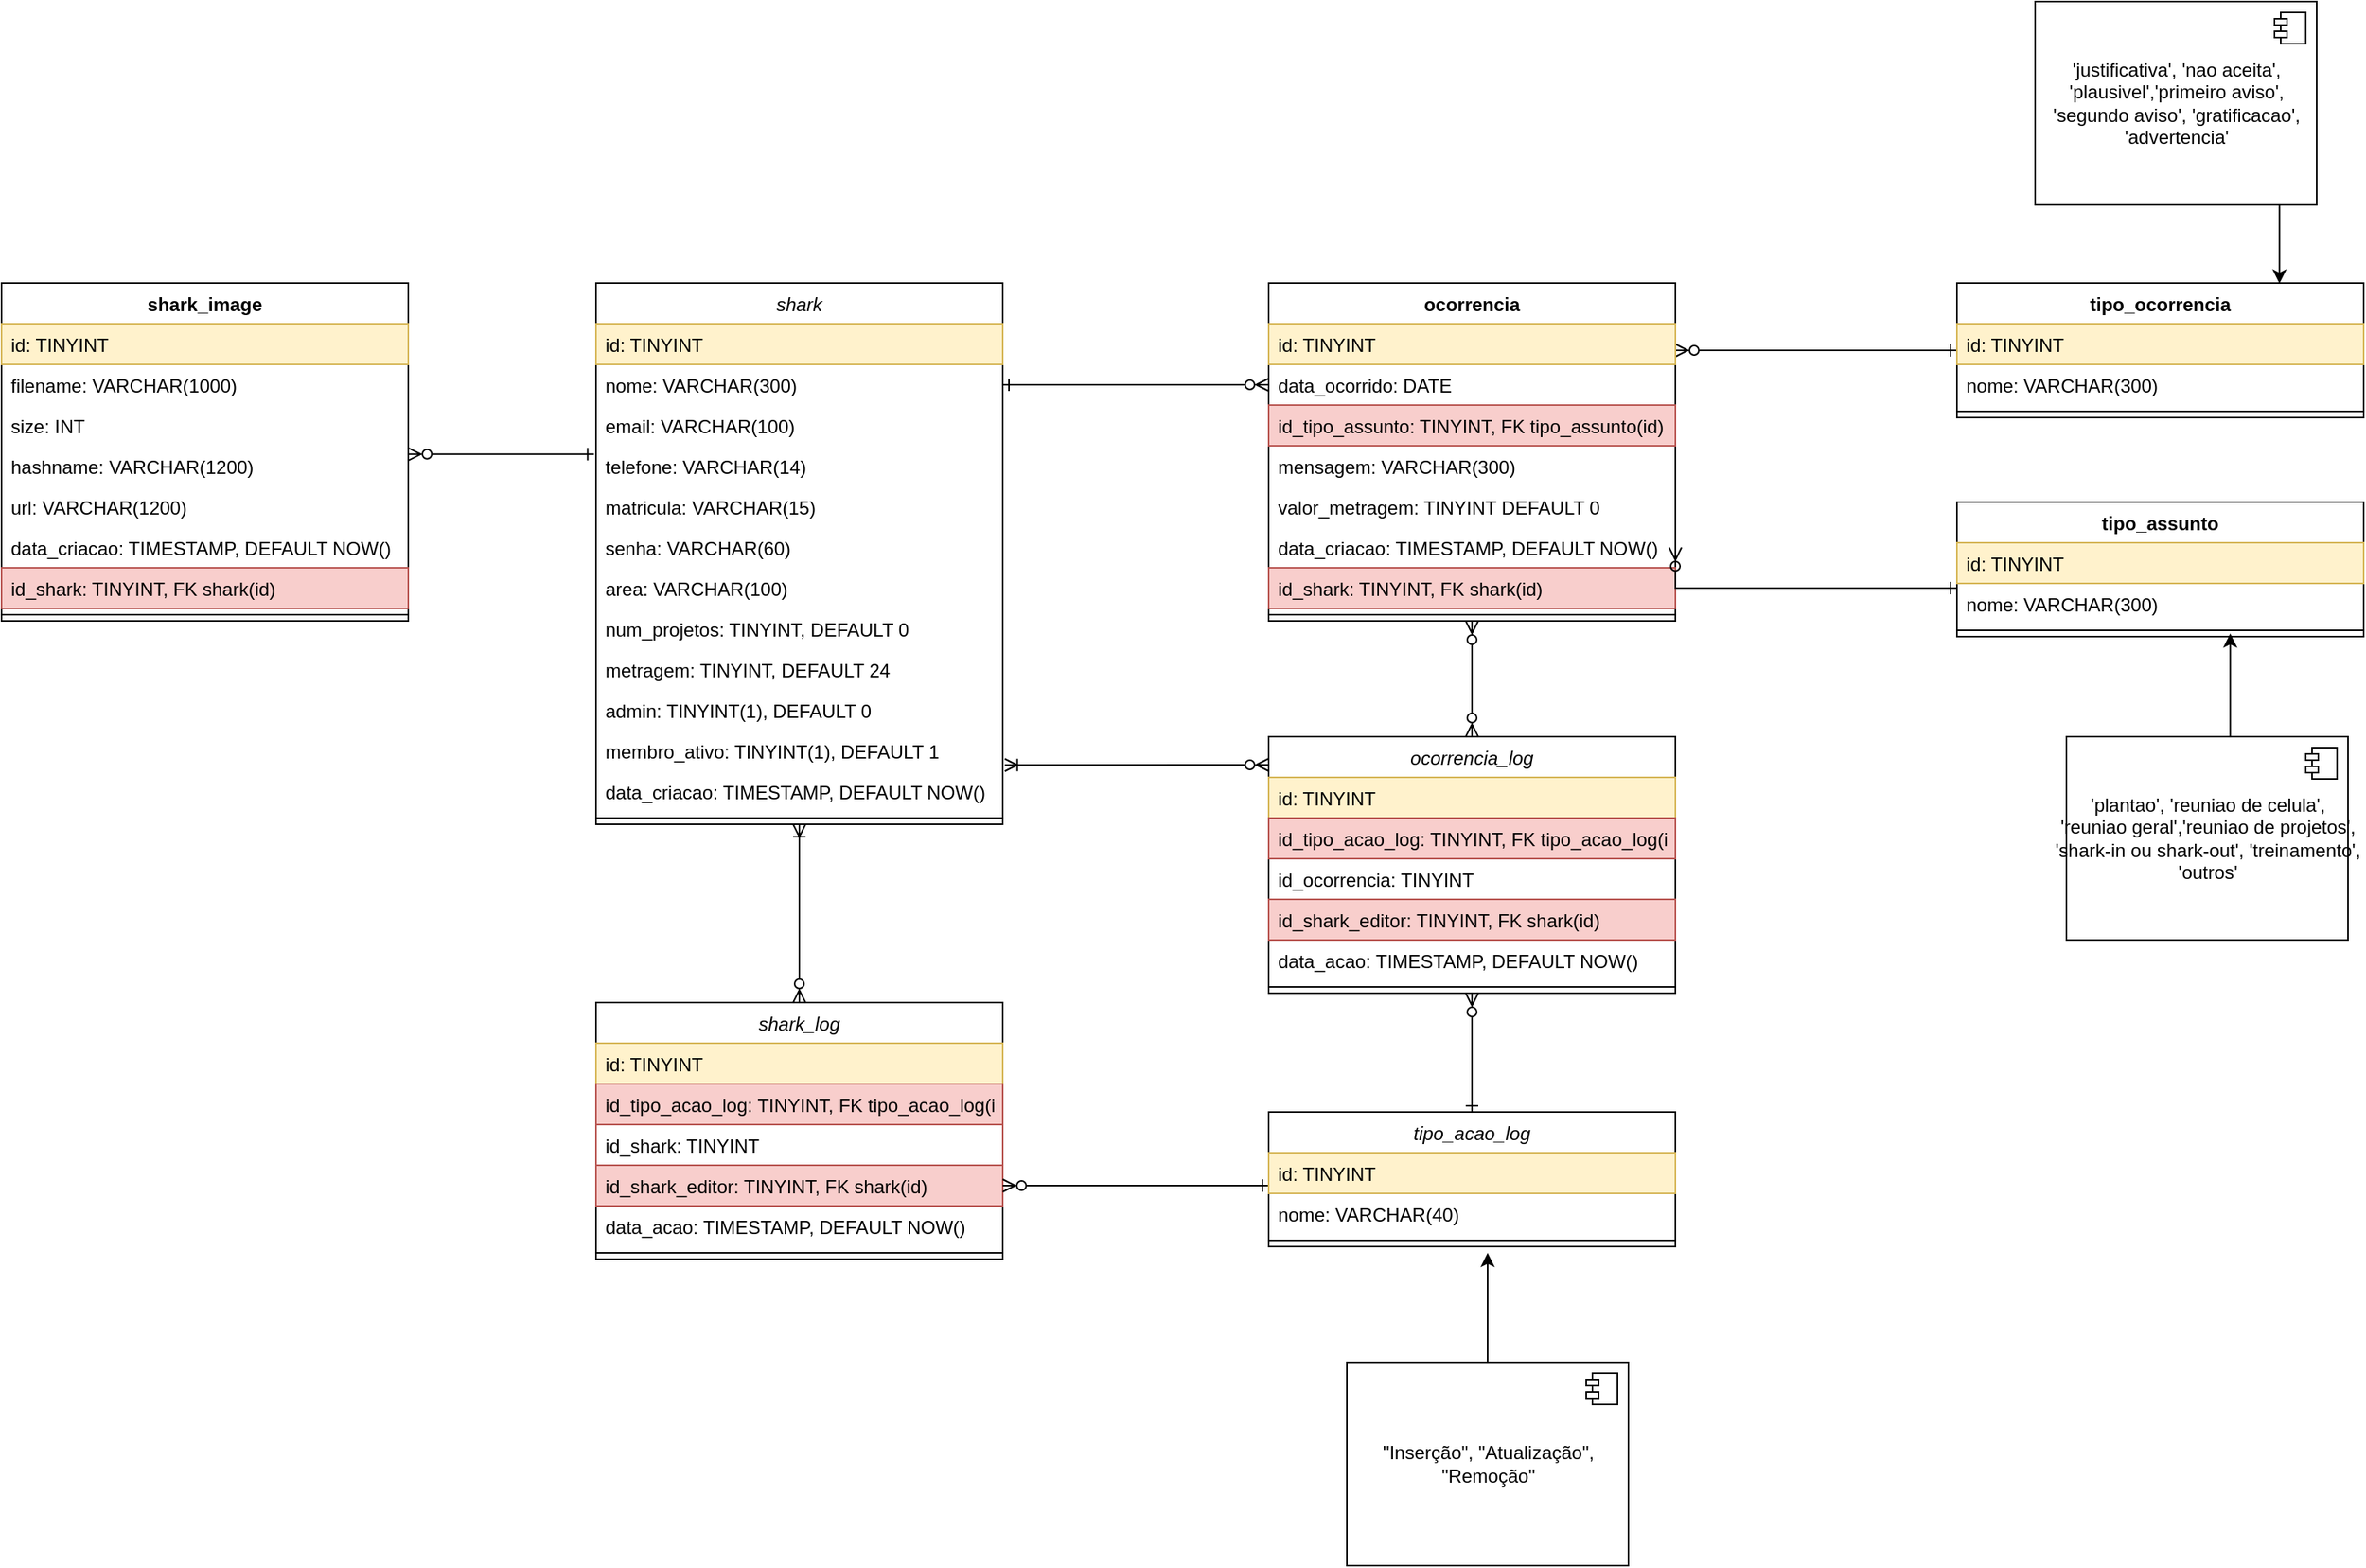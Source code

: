 <mxfile version="21.0.6" type="device"><diagram id="C5RBs43oDa-KdzZeNtuy" name="Page-1"><mxGraphModel dx="2620" dy="2362" grid="1" gridSize="10" guides="1" tooltips="1" connect="1" arrows="1" fold="1" page="1" pageScale="1" pageWidth="827" pageHeight="1169" math="0" shadow="0"><root><mxCell id="WIyWlLk6GJQsqaUBKTNV-0"/><mxCell id="WIyWlLk6GJQsqaUBKTNV-1" parent="WIyWlLk6GJQsqaUBKTNV-0"/><mxCell id="zkfFHV4jXpPFQw0GAbJ--0" value="shark" style="swimlane;fontStyle=2;align=center;verticalAlign=top;childLayout=stackLayout;horizontal=1;startSize=26;horizontalStack=0;resizeParent=1;resizeLast=0;collapsible=1;marginBottom=0;rounded=0;shadow=0;strokeWidth=1;" parent="WIyWlLk6GJQsqaUBKTNV-1" vertex="1"><mxGeometry x="100" y="40" width="260" height="346" as="geometry"><mxRectangle x="230" y="140" width="160" height="26" as="alternateBounds"/></mxGeometry></mxCell><mxCell id="-uKI1FrvdBVuVZxCTakQ-14" value="id: TINYINT" style="text;align=left;verticalAlign=top;spacingLeft=4;spacingRight=4;overflow=hidden;rotatable=0;points=[[0,0.5],[1,0.5]];portConstraint=eastwest;fillColor=#fff2cc;strokeColor=#d6b656;" parent="zkfFHV4jXpPFQw0GAbJ--0" vertex="1"><mxGeometry y="26" width="260" height="26" as="geometry"/></mxCell><mxCell id="zkfFHV4jXpPFQw0GAbJ--1" value="nome: VARCHAR(300)" style="text;align=left;verticalAlign=top;spacingLeft=4;spacingRight=4;overflow=hidden;rotatable=0;points=[[0,0.5],[1,0.5]];portConstraint=eastwest;" parent="zkfFHV4jXpPFQw0GAbJ--0" vertex="1"><mxGeometry y="52" width="260" height="26" as="geometry"/></mxCell><mxCell id="zkfFHV4jXpPFQw0GAbJ--2" value="email: VARCHAR(100)" style="text;align=left;verticalAlign=top;spacingLeft=4;spacingRight=4;overflow=hidden;rotatable=0;points=[[0,0.5],[1,0.5]];portConstraint=eastwest;rounded=0;shadow=0;html=0;" parent="zkfFHV4jXpPFQw0GAbJ--0" vertex="1"><mxGeometry y="78" width="260" height="26" as="geometry"/></mxCell><mxCell id="zkfFHV4jXpPFQw0GAbJ--3" value="telefone: VARCHAR(14)" style="text;align=left;verticalAlign=top;spacingLeft=4;spacingRight=4;overflow=hidden;rotatable=0;points=[[0,0.5],[1,0.5]];portConstraint=eastwest;rounded=0;shadow=0;html=0;" parent="zkfFHV4jXpPFQw0GAbJ--0" vertex="1"><mxGeometry y="104" width="260" height="26" as="geometry"/></mxCell><mxCell id="-uKI1FrvdBVuVZxCTakQ-0" value="matricula: VARCHAR(15)" style="text;align=left;verticalAlign=top;spacingLeft=4;spacingRight=4;overflow=hidden;rotatable=0;points=[[0,0.5],[1,0.5]];portConstraint=eastwest;rounded=0;shadow=0;html=0;" parent="zkfFHV4jXpPFQw0GAbJ--0" vertex="1"><mxGeometry y="130" width="260" height="26" as="geometry"/></mxCell><mxCell id="-uKI1FrvdBVuVZxCTakQ-1" value="senha: VARCHAR(60)" style="text;align=left;verticalAlign=top;spacingLeft=4;spacingRight=4;overflow=hidden;rotatable=0;points=[[0,0.5],[1,0.5]];portConstraint=eastwest;rounded=0;shadow=0;html=0;" parent="zkfFHV4jXpPFQw0GAbJ--0" vertex="1"><mxGeometry y="156" width="260" height="26" as="geometry"/></mxCell><mxCell id="-uKI1FrvdBVuVZxCTakQ-3" value="area: VARCHAR(100)" style="text;align=left;verticalAlign=top;spacingLeft=4;spacingRight=4;overflow=hidden;rotatable=0;points=[[0,0.5],[1,0.5]];portConstraint=eastwest;rounded=0;shadow=0;html=0;" parent="zkfFHV4jXpPFQw0GAbJ--0" vertex="1"><mxGeometry y="182" width="260" height="26" as="geometry"/></mxCell><mxCell id="EOZXVsjFeJaIdy7UI6iU-1" value="num_projetos: TINYINT, DEFAULT 0" style="text;align=left;verticalAlign=top;spacingLeft=4;spacingRight=4;overflow=hidden;rotatable=0;points=[[0,0.5],[1,0.5]];portConstraint=eastwest;rounded=0;shadow=0;html=0;" parent="zkfFHV4jXpPFQw0GAbJ--0" vertex="1"><mxGeometry y="208" width="260" height="26" as="geometry"/></mxCell><mxCell id="-uKI1FrvdBVuVZxCTakQ-4" value="metragem: TINYINT, DEFAULT 24" style="text;align=left;verticalAlign=top;spacingLeft=4;spacingRight=4;overflow=hidden;rotatable=0;points=[[0,0.5],[1,0.5]];portConstraint=eastwest;rounded=0;shadow=0;html=0;" parent="zkfFHV4jXpPFQw0GAbJ--0" vertex="1"><mxGeometry y="234" width="260" height="26" as="geometry"/></mxCell><mxCell id="-uKI1FrvdBVuVZxCTakQ-2" value="admin: TINYINT(1), DEFAULT 0" style="text;align=left;verticalAlign=top;spacingLeft=4;spacingRight=4;overflow=hidden;rotatable=0;points=[[0,0.5],[1,0.5]];portConstraint=eastwest;rounded=0;shadow=0;html=0;" parent="zkfFHV4jXpPFQw0GAbJ--0" vertex="1"><mxGeometry y="260" width="260" height="26" as="geometry"/></mxCell><mxCell id="gxHYrnx_h41nNu9AlrPa-11" value="membro_ativo: TINYINT(1), DEFAULT 1" style="text;align=left;verticalAlign=top;spacingLeft=4;spacingRight=4;overflow=hidden;rotatable=0;points=[[0,0.5],[1,0.5]];portConstraint=eastwest;rounded=0;shadow=0;html=0;" parent="zkfFHV4jXpPFQw0GAbJ--0" vertex="1"><mxGeometry y="286" width="260" height="26" as="geometry"/></mxCell><mxCell id="-uKI1FrvdBVuVZxCTakQ-5" value="data_criacao: TIMESTAMP, DEFAULT NOW()" style="text;align=left;verticalAlign=top;spacingLeft=4;spacingRight=4;overflow=hidden;rotatable=0;points=[[0,0.5],[1,0.5]];portConstraint=eastwest;rounded=0;shadow=0;html=0;" parent="zkfFHV4jXpPFQw0GAbJ--0" vertex="1"><mxGeometry y="312" width="260" height="26" as="geometry"/></mxCell><mxCell id="zkfFHV4jXpPFQw0GAbJ--4" value="" style="line;html=1;strokeWidth=1;align=left;verticalAlign=middle;spacingTop=-1;spacingLeft=3;spacingRight=3;rotatable=0;labelPosition=right;points=[];portConstraint=eastwest;" parent="zkfFHV4jXpPFQw0GAbJ--0" vertex="1"><mxGeometry y="338" width="260" height="8" as="geometry"/></mxCell><mxCell id="-uKI1FrvdBVuVZxCTakQ-10" style="edgeStyle=orthogonalEdgeStyle;rounded=0;orthogonalLoop=1;jettySize=auto;html=1;entryX=1;entryY=0.5;entryDx=0;entryDy=0;endArrow=ERone;endFill=0;startArrow=ERzeroToMany;startFill=0;" parent="WIyWlLk6GJQsqaUBKTNV-1" source="-uKI1FrvdBVuVZxCTakQ-6" target="zkfFHV4jXpPFQw0GAbJ--1" edge="1"><mxGeometry relative="1" as="geometry"><Array as="points"><mxPoint x="480" y="105"/><mxPoint x="480" y="105"/></Array></mxGeometry></mxCell><mxCell id="tHn-pjXhagg5LejLjShR-14" style="edgeStyle=orthogonalEdgeStyle;rounded=0;orthogonalLoop=1;jettySize=auto;html=1;entryX=0;entryY=0.5;entryDx=0;entryDy=0;endArrow=ERone;endFill=0;startArrow=ERzeroToMany;startFill=0;" parent="WIyWlLk6GJQsqaUBKTNV-1" source="-uKI1FrvdBVuVZxCTakQ-6" target="tHn-pjXhagg5LejLjShR-0" edge="1"><mxGeometry relative="1" as="geometry"><Array as="points"><mxPoint x="830" y="83"/><mxPoint x="830" y="83"/></Array></mxGeometry></mxCell><mxCell id="-uKI1FrvdBVuVZxCTakQ-6" value="ocorrencia" style="swimlane;fontStyle=1;align=center;verticalAlign=top;childLayout=stackLayout;horizontal=1;startSize=26;horizontalStack=0;resizeParent=1;resizeParentMax=0;resizeLast=0;collapsible=1;marginBottom=0;" parent="WIyWlLk6GJQsqaUBKTNV-1" vertex="1"><mxGeometry x="530" y="40" width="260" height="216" as="geometry"/></mxCell><mxCell id="-uKI1FrvdBVuVZxCTakQ-16" value="id: TINYINT" style="text;align=left;verticalAlign=top;spacingLeft=4;spacingRight=4;overflow=hidden;rotatable=0;points=[[0,0.5],[1,0.5]];portConstraint=eastwest;fillColor=#fff2cc;strokeColor=#d6b656;" parent="-uKI1FrvdBVuVZxCTakQ-6" vertex="1"><mxGeometry y="26" width="260" height="26" as="geometry"/></mxCell><mxCell id="cBAoYvj5LLwuzuzhChio-1" value="data_ocorrido: DATE" style="text;align=left;verticalAlign=top;spacingLeft=4;spacingRight=4;overflow=hidden;rotatable=0;points=[[0,0.5],[1,0.5]];portConstraint=eastwest;rounded=0;shadow=0;html=0;" parent="-uKI1FrvdBVuVZxCTakQ-6" vertex="1"><mxGeometry y="52" width="260" height="26" as="geometry"/></mxCell><mxCell id="tHn-pjXhagg5LejLjShR-77" value="id_tipo_assunto: TINYINT, FK tipo_assunto(id)" style="text;align=left;verticalAlign=top;spacingLeft=4;spacingRight=4;overflow=hidden;rotatable=0;points=[[0,0.5],[1,0.5]];portConstraint=eastwest;fillColor=#f8cecc;strokeColor=#b85450;" parent="-uKI1FrvdBVuVZxCTakQ-6" vertex="1"><mxGeometry y="78" width="260" height="26" as="geometry"/></mxCell><mxCell id="-uKI1FrvdBVuVZxCTakQ-21" value="mensagem: VARCHAR(300)" style="text;align=left;verticalAlign=top;spacingLeft=4;spacingRight=4;overflow=hidden;rotatable=0;points=[[0,0.5],[1,0.5]];portConstraint=eastwest;rounded=0;shadow=0;html=0;" parent="-uKI1FrvdBVuVZxCTakQ-6" vertex="1"><mxGeometry y="104" width="260" height="26" as="geometry"/></mxCell><mxCell id="tHn-pjXhagg5LejLjShR-24" value="valor_metragem: TINYINT DEFAULT 0" style="text;align=left;verticalAlign=top;spacingLeft=4;spacingRight=4;overflow=hidden;rotatable=0;points=[[0,0.5],[1,0.5]];portConstraint=eastwest;rounded=0;shadow=0;html=0;" parent="-uKI1FrvdBVuVZxCTakQ-6" vertex="1"><mxGeometry y="130" width="260" height="26" as="geometry"/></mxCell><mxCell id="-uKI1FrvdBVuVZxCTakQ-22" value="data_criacao: TIMESTAMP, DEFAULT NOW()" style="text;align=left;verticalAlign=top;spacingLeft=4;spacingRight=4;overflow=hidden;rotatable=0;points=[[0,0.5],[1,0.5]];portConstraint=eastwest;rounded=0;shadow=0;html=0;" parent="-uKI1FrvdBVuVZxCTakQ-6" vertex="1"><mxGeometry y="156" width="260" height="26" as="geometry"/></mxCell><mxCell id="-uKI1FrvdBVuVZxCTakQ-17" value="id_shark: TINYINT, FK shark(id)" style="text;align=left;verticalAlign=top;spacingLeft=4;spacingRight=4;overflow=hidden;rotatable=0;points=[[0,0.5],[1,0.5]];portConstraint=eastwest;fillColor=#f8cecc;strokeColor=#b85450;" parent="-uKI1FrvdBVuVZxCTakQ-6" vertex="1"><mxGeometry y="182" width="260" height="26" as="geometry"/></mxCell><mxCell id="-uKI1FrvdBVuVZxCTakQ-8" value="" style="line;strokeWidth=1;fillColor=none;align=left;verticalAlign=middle;spacingTop=-1;spacingLeft=3;spacingRight=3;rotatable=0;labelPosition=right;points=[];portConstraint=eastwest;strokeColor=inherit;" parent="-uKI1FrvdBVuVZxCTakQ-6" vertex="1"><mxGeometry y="208" width="260" height="8" as="geometry"/></mxCell><mxCell id="tHn-pjXhagg5LejLjShR-0" value="tipo_ocorrencia" style="swimlane;fontStyle=1;align=center;verticalAlign=top;childLayout=stackLayout;horizontal=1;startSize=26;horizontalStack=0;resizeParent=1;resizeParentMax=0;resizeLast=0;collapsible=1;marginBottom=0;" parent="WIyWlLk6GJQsqaUBKTNV-1" vertex="1"><mxGeometry x="970" y="40" width="260" height="86" as="geometry"/></mxCell><mxCell id="tHn-pjXhagg5LejLjShR-1" value="id: TINYINT" style="text;align=left;verticalAlign=top;spacingLeft=4;spacingRight=4;overflow=hidden;rotatable=0;points=[[0,0.5],[1,0.5]];portConstraint=eastwest;fillColor=#fff2cc;strokeColor=#d6b656;" parent="tHn-pjXhagg5LejLjShR-0" vertex="1"><mxGeometry y="26" width="260" height="26" as="geometry"/></mxCell><mxCell id="tHn-pjXhagg5LejLjShR-5" value="nome: VARCHAR(300)" style="text;align=left;verticalAlign=top;spacingLeft=4;spacingRight=4;overflow=hidden;rotatable=0;points=[[0,0.5],[1,0.5]];portConstraint=eastwest;rounded=0;shadow=0;html=0;" parent="tHn-pjXhagg5LejLjShR-0" vertex="1"><mxGeometry y="52" width="260" height="26" as="geometry"/></mxCell><mxCell id="tHn-pjXhagg5LejLjShR-8" value="" style="line;strokeWidth=1;fillColor=none;align=left;verticalAlign=middle;spacingTop=-1;spacingLeft=3;spacingRight=3;rotatable=0;labelPosition=right;points=[];portConstraint=eastwest;strokeColor=inherit;" parent="tHn-pjXhagg5LejLjShR-0" vertex="1"><mxGeometry y="78" width="260" height="8" as="geometry"/></mxCell><mxCell id="tHn-pjXhagg5LejLjShR-11" style="edgeStyle=orthogonalEdgeStyle;rounded=0;orthogonalLoop=1;jettySize=auto;html=1;entryX=0.793;entryY=0.003;entryDx=0;entryDy=0;entryPerimeter=0;" parent="WIyWlLk6GJQsqaUBKTNV-1" source="tHn-pjXhagg5LejLjShR-9" target="tHn-pjXhagg5LejLjShR-0" edge="1"><mxGeometry relative="1" as="geometry"><Array as="points"><mxPoint x="1176" y="25"/></Array></mxGeometry></mxCell><mxCell id="tHn-pjXhagg5LejLjShR-9" value="'justificativa', 'nao aceita',&lt;br style=&quot;border-color: var(--border-color); padding: 0px; margin: 0px; text-align: left;&quot;&gt;&lt;span style=&quot;text-align: left;&quot;&gt;'plausivel','primeiro aviso', &lt;br&gt;'segundo aviso', 'gratificacao',&lt;br&gt;'advertencia'&lt;br&gt;&lt;/span&gt;" style="html=1;dropTarget=0;" parent="WIyWlLk6GJQsqaUBKTNV-1" vertex="1"><mxGeometry x="1020" y="-140" width="180" height="130" as="geometry"/></mxCell><mxCell id="tHn-pjXhagg5LejLjShR-10" value="" style="shape=module;jettyWidth=8;jettyHeight=4;" parent="tHn-pjXhagg5LejLjShR-9" vertex="1"><mxGeometry x="1" width="20" height="20" relative="1" as="geometry"><mxPoint x="-27" y="7" as="offset"/></mxGeometry></mxCell><mxCell id="tHn-pjXhagg5LejLjShR-84" style="edgeStyle=orthogonalEdgeStyle;rounded=0;orthogonalLoop=1;jettySize=auto;html=1;entryX=1;entryY=0.5;entryDx=0;entryDy=0;startArrow=ERone;startFill=0;endArrow=ERzeroToMany;endFill=0;" parent="WIyWlLk6GJQsqaUBKTNV-1" source="tHn-pjXhagg5LejLjShR-78" target="-uKI1FrvdBVuVZxCTakQ-22" edge="1"><mxGeometry relative="1" as="geometry"><Array as="points"><mxPoint x="910" y="235"/><mxPoint x="910" y="235"/></Array></mxGeometry></mxCell><mxCell id="tHn-pjXhagg5LejLjShR-78" value="tipo_assunto" style="swimlane;fontStyle=1;align=center;verticalAlign=top;childLayout=stackLayout;horizontal=1;startSize=26;horizontalStack=0;resizeParent=1;resizeParentMax=0;resizeLast=0;collapsible=1;marginBottom=0;" parent="WIyWlLk6GJQsqaUBKTNV-1" vertex="1"><mxGeometry x="970" y="180" width="260" height="86" as="geometry"/></mxCell><mxCell id="tHn-pjXhagg5LejLjShR-79" value="id: TINYINT" style="text;align=left;verticalAlign=top;spacingLeft=4;spacingRight=4;overflow=hidden;rotatable=0;points=[[0,0.5],[1,0.5]];portConstraint=eastwest;fillColor=#fff2cc;strokeColor=#d6b656;" parent="tHn-pjXhagg5LejLjShR-78" vertex="1"><mxGeometry y="26" width="260" height="26" as="geometry"/></mxCell><mxCell id="tHn-pjXhagg5LejLjShR-80" value="nome: VARCHAR(300)" style="text;align=left;verticalAlign=top;spacingLeft=4;spacingRight=4;overflow=hidden;rotatable=0;points=[[0,0.5],[1,0.5]];portConstraint=eastwest;rounded=0;shadow=0;html=0;" parent="tHn-pjXhagg5LejLjShR-78" vertex="1"><mxGeometry y="52" width="260" height="26" as="geometry"/></mxCell><mxCell id="tHn-pjXhagg5LejLjShR-81" value="" style="line;strokeWidth=1;fillColor=none;align=left;verticalAlign=middle;spacingTop=-1;spacingLeft=3;spacingRight=3;rotatable=0;labelPosition=right;points=[];portConstraint=eastwest;strokeColor=inherit;" parent="tHn-pjXhagg5LejLjShR-78" vertex="1"><mxGeometry y="78" width="260" height="8" as="geometry"/></mxCell><mxCell id="tHn-pjXhagg5LejLjShR-88" style="edgeStyle=orthogonalEdgeStyle;rounded=0;orthogonalLoop=1;jettySize=auto;html=1;entryX=0.672;entryY=0.75;entryDx=0;entryDy=0;entryPerimeter=0;" parent="WIyWlLk6GJQsqaUBKTNV-1" source="tHn-pjXhagg5LejLjShR-86" target="tHn-pjXhagg5LejLjShR-81" edge="1"><mxGeometry relative="1" as="geometry"><Array as="points"><mxPoint x="1145" y="350"/><mxPoint x="1145" y="350"/></Array></mxGeometry></mxCell><mxCell id="tHn-pjXhagg5LejLjShR-86" value="'plantao', 'reuniao de celula',&lt;br style=&quot;border-color: var(--border-color); padding: 0px; margin: 0px; text-align: left;&quot;&gt;&lt;span style=&quot;text-align: left;&quot;&gt;'reuniao geral','reuniao de projetos', &lt;br&gt;'shark-in ou shark-out', 'treinamento',&lt;br&gt;'outros'&lt;br&gt;&lt;/span&gt;" style="html=1;dropTarget=0;" parent="WIyWlLk6GJQsqaUBKTNV-1" vertex="1"><mxGeometry x="1040" y="330" width="180" height="130" as="geometry"/></mxCell><mxCell id="tHn-pjXhagg5LejLjShR-87" value="" style="shape=module;jettyWidth=8;jettyHeight=4;" parent="tHn-pjXhagg5LejLjShR-86" vertex="1"><mxGeometry x="1" width="20" height="20" relative="1" as="geometry"><mxPoint x="-27" y="7" as="offset"/></mxGeometry></mxCell><mxCell id="gxHYrnx_h41nNu9AlrPa-10" style="edgeStyle=orthogonalEdgeStyle;rounded=0;orthogonalLoop=1;jettySize=auto;html=1;entryX=0.5;entryY=1;entryDx=0;entryDy=0;endArrow=ERoneToMany;endFill=0;startArrow=ERzeroToMany;startFill=0;" parent="WIyWlLk6GJQsqaUBKTNV-1" source="HKnBI8yPx4CETMh80sso-0" target="zkfFHV4jXpPFQw0GAbJ--0" edge="1"><mxGeometry relative="1" as="geometry"/></mxCell><mxCell id="HKnBI8yPx4CETMh80sso-0" value="shark_log" style="swimlane;fontStyle=2;align=center;verticalAlign=top;childLayout=stackLayout;horizontal=1;startSize=26;horizontalStack=0;resizeParent=1;resizeLast=0;collapsible=1;marginBottom=0;rounded=0;shadow=0;strokeWidth=1;" parent="WIyWlLk6GJQsqaUBKTNV-1" vertex="1"><mxGeometry x="100" y="500" width="260" height="164" as="geometry"><mxRectangle x="230" y="140" width="160" height="26" as="alternateBounds"/></mxGeometry></mxCell><mxCell id="HKnBI8yPx4CETMh80sso-1" value="id: TINYINT" style="text;align=left;verticalAlign=top;spacingLeft=4;spacingRight=4;overflow=hidden;rotatable=0;points=[[0,0.5],[1,0.5]];portConstraint=eastwest;fillColor=#fff2cc;strokeColor=#d6b656;" parent="HKnBI8yPx4CETMh80sso-0" vertex="1"><mxGeometry y="26" width="260" height="26" as="geometry"/></mxCell><mxCell id="tHn-pjXhagg5LejLjShR-12" value="id_tipo_acao_log: TINYINT, FK tipo_acao_log(id)" style="text;align=left;verticalAlign=top;spacingLeft=4;spacingRight=4;overflow=hidden;rotatable=0;points=[[0,0.5],[1,0.5]];portConstraint=eastwest;fillColor=#f8cecc;strokeColor=#b85450;" parent="HKnBI8yPx4CETMh80sso-0" vertex="1"><mxGeometry y="52" width="260" height="26" as="geometry"/></mxCell><mxCell id="gxHYrnx_h41nNu9AlrPa-9" value="id_shark: TINYINT" style="text;align=left;verticalAlign=top;spacingLeft=4;spacingRight=4;overflow=hidden;rotatable=0;points=[[0,0.5],[1,0.5]];portConstraint=eastwest;fillColor=#FFFFFF;strokeColor=#b85450;" parent="HKnBI8yPx4CETMh80sso-0" vertex="1"><mxGeometry y="78" width="260" height="26" as="geometry"/></mxCell><mxCell id="0MhYS269bVKAtgKYdjwF-0" value="id_shark_editor: TINYINT, FK shark(id)" style="text;align=left;verticalAlign=top;spacingLeft=4;spacingRight=4;overflow=hidden;rotatable=0;points=[[0,0.5],[1,0.5]];portConstraint=eastwest;fillColor=#f8cecc;strokeColor=#b85450;" parent="HKnBI8yPx4CETMh80sso-0" vertex="1"><mxGeometry y="104" width="260" height="26" as="geometry"/></mxCell><mxCell id="HKnBI8yPx4CETMh80sso-11" value="data_acao: TIMESTAMP, DEFAULT NOW()" style="text;align=left;verticalAlign=top;spacingLeft=4;spacingRight=4;overflow=hidden;rotatable=0;points=[[0,0.5],[1,0.5]];portConstraint=eastwest;rounded=0;shadow=0;html=0;" parent="HKnBI8yPx4CETMh80sso-0" vertex="1"><mxGeometry y="130" width="260" height="26" as="geometry"/></mxCell><mxCell id="HKnBI8yPx4CETMh80sso-12" value="" style="line;html=1;strokeWidth=1;align=left;verticalAlign=middle;spacingTop=-1;spacingLeft=3;spacingRight=3;rotatable=0;labelPosition=right;points=[];portConstraint=eastwest;" parent="HKnBI8yPx4CETMh80sso-0" vertex="1"><mxGeometry y="156" width="260" height="8" as="geometry"/></mxCell><mxCell id="Z2v0kCpfst-7uqKBWJ1m-2" style="edgeStyle=orthogonalEdgeStyle;rounded=0;orthogonalLoop=1;jettySize=auto;html=1;" parent="WIyWlLk6GJQsqaUBKTNV-1" source="gxHYrnx_h41nNu9AlrPa-4" edge="1"><mxGeometry relative="1" as="geometry"><mxPoint x="670" y="660" as="targetPoint"/></mxGeometry></mxCell><mxCell id="gxHYrnx_h41nNu9AlrPa-4" value="&lt;span style=&quot;text-align: left;&quot;&gt;&quot;Inserção&quot;, &quot;Atualização&quot;,&lt;br&gt;&quot;Remoção&quot;&lt;br&gt;&lt;/span&gt;" style="html=1;dropTarget=0;" parent="WIyWlLk6GJQsqaUBKTNV-1" vertex="1"><mxGeometry x="580" y="730" width="180" height="130" as="geometry"/></mxCell><mxCell id="gxHYrnx_h41nNu9AlrPa-5" value="" style="shape=module;jettyWidth=8;jettyHeight=4;" parent="gxHYrnx_h41nNu9AlrPa-4" vertex="1"><mxGeometry x="1" width="20" height="20" relative="1" as="geometry"><mxPoint x="-27" y="7" as="offset"/></mxGeometry></mxCell><mxCell id="0MhYS269bVKAtgKYdjwF-9" style="edgeStyle=orthogonalEdgeStyle;rounded=0;orthogonalLoop=1;jettySize=auto;html=1;entryX=0.5;entryY=1;entryDx=0;entryDy=0;endArrow=ERzeroToMany;endFill=0;startArrow=ERzeroToMany;startFill=0;" parent="WIyWlLk6GJQsqaUBKTNV-1" source="0MhYS269bVKAtgKYdjwF-1" target="-uKI1FrvdBVuVZxCTakQ-6" edge="1"><mxGeometry relative="1" as="geometry"/></mxCell><mxCell id="0MhYS269bVKAtgKYdjwF-19" style="edgeStyle=orthogonalEdgeStyle;rounded=0;orthogonalLoop=1;jettySize=auto;html=1;entryX=1.005;entryY=-0.149;entryDx=0;entryDy=0;entryPerimeter=0;endArrow=ERoneToMany;endFill=0;startArrow=ERzeroToMany;startFill=0;" parent="WIyWlLk6GJQsqaUBKTNV-1" source="0MhYS269bVKAtgKYdjwF-1" target="-uKI1FrvdBVuVZxCTakQ-5" edge="1"><mxGeometry relative="1" as="geometry"><Array as="points"><mxPoint x="500" y="348"/><mxPoint x="500" y="348"/></Array></mxGeometry></mxCell><mxCell id="0MhYS269bVKAtgKYdjwF-1" value="ocorrencia_log" style="swimlane;fontStyle=2;align=center;verticalAlign=top;childLayout=stackLayout;horizontal=1;startSize=26;horizontalStack=0;resizeParent=1;resizeLast=0;collapsible=1;marginBottom=0;rounded=0;shadow=0;strokeWidth=1;" parent="WIyWlLk6GJQsqaUBKTNV-1" vertex="1"><mxGeometry x="530" y="330" width="260" height="164" as="geometry"><mxRectangle x="230" y="140" width="160" height="26" as="alternateBounds"/></mxGeometry></mxCell><mxCell id="0MhYS269bVKAtgKYdjwF-2" value="id: TINYINT" style="text;align=left;verticalAlign=top;spacingLeft=4;spacingRight=4;overflow=hidden;rotatable=0;points=[[0,0.5],[1,0.5]];portConstraint=eastwest;fillColor=#fff2cc;strokeColor=#d6b656;" parent="0MhYS269bVKAtgKYdjwF-1" vertex="1"><mxGeometry y="26" width="260" height="26" as="geometry"/></mxCell><mxCell id="0MhYS269bVKAtgKYdjwF-3" value="id_tipo_acao_log: TINYINT, FK tipo_acao_log(id)" style="text;align=left;verticalAlign=top;spacingLeft=4;spacingRight=4;overflow=hidden;rotatable=0;points=[[0,0.5],[1,0.5]];portConstraint=eastwest;fillColor=#f8cecc;strokeColor=#b85450;" parent="0MhYS269bVKAtgKYdjwF-1" vertex="1"><mxGeometry y="52" width="260" height="26" as="geometry"/></mxCell><mxCell id="0MhYS269bVKAtgKYdjwF-4" value="id_ocorrencia: TINYINT" style="text;align=left;verticalAlign=top;spacingLeft=4;spacingRight=4;overflow=hidden;rotatable=0;points=[[0,0.5],[1,0.5]];portConstraint=eastwest;" parent="0MhYS269bVKAtgKYdjwF-1" vertex="1"><mxGeometry y="78" width="260" height="26" as="geometry"/></mxCell><mxCell id="0MhYS269bVKAtgKYdjwF-5" value="id_shark_editor: TINYINT, FK shark(id)" style="text;align=left;verticalAlign=top;spacingLeft=4;spacingRight=4;overflow=hidden;rotatable=0;points=[[0,0.5],[1,0.5]];portConstraint=eastwest;fillColor=#f8cecc;strokeColor=#b85450;" parent="0MhYS269bVKAtgKYdjwF-1" vertex="1"><mxGeometry y="104" width="260" height="26" as="geometry"/></mxCell><mxCell id="0MhYS269bVKAtgKYdjwF-6" value="data_acao: TIMESTAMP, DEFAULT NOW()" style="text;align=left;verticalAlign=top;spacingLeft=4;spacingRight=4;overflow=hidden;rotatable=0;points=[[0,0.5],[1,0.5]];portConstraint=eastwest;rounded=0;shadow=0;html=0;" parent="0MhYS269bVKAtgKYdjwF-1" vertex="1"><mxGeometry y="130" width="260" height="26" as="geometry"/></mxCell><mxCell id="0MhYS269bVKAtgKYdjwF-7" value="" style="line;html=1;strokeWidth=1;align=left;verticalAlign=middle;spacingTop=-1;spacingLeft=3;spacingRight=3;rotatable=0;labelPosition=right;points=[];portConstraint=eastwest;" parent="0MhYS269bVKAtgKYdjwF-1" vertex="1"><mxGeometry y="156" width="260" height="8" as="geometry"/></mxCell><mxCell id="0MhYS269bVKAtgKYdjwF-17" style="edgeStyle=orthogonalEdgeStyle;rounded=0;orthogonalLoop=1;jettySize=auto;html=1;entryX=0.5;entryY=1;entryDx=0;entryDy=0;endArrow=ERzeroToMany;endFill=0;startArrow=ERone;startFill=0;" parent="WIyWlLk6GJQsqaUBKTNV-1" source="0MhYS269bVKAtgKYdjwF-10" target="0MhYS269bVKAtgKYdjwF-1" edge="1"><mxGeometry relative="1" as="geometry"/></mxCell><mxCell id="0MhYS269bVKAtgKYdjwF-18" style="edgeStyle=orthogonalEdgeStyle;rounded=0;orthogonalLoop=1;jettySize=auto;html=1;entryX=1;entryY=0.5;entryDx=0;entryDy=0;endArrow=ERzeroToMany;endFill=0;startArrow=ERone;startFill=0;" parent="WIyWlLk6GJQsqaUBKTNV-1" source="0MhYS269bVKAtgKYdjwF-10" target="0MhYS269bVKAtgKYdjwF-0" edge="1"><mxGeometry relative="1" as="geometry"><Array as="points"><mxPoint x="480" y="617"/><mxPoint x="480" y="617"/></Array></mxGeometry></mxCell><mxCell id="0MhYS269bVKAtgKYdjwF-10" value="tipo_acao_log" style="swimlane;fontStyle=2;align=center;verticalAlign=top;childLayout=stackLayout;horizontal=1;startSize=26;horizontalStack=0;resizeParent=1;resizeLast=0;collapsible=1;marginBottom=0;rounded=0;shadow=0;strokeWidth=1;" parent="WIyWlLk6GJQsqaUBKTNV-1" vertex="1"><mxGeometry x="530" y="570" width="260" height="86" as="geometry"><mxRectangle x="230" y="140" width="160" height="26" as="alternateBounds"/></mxGeometry></mxCell><mxCell id="0MhYS269bVKAtgKYdjwF-11" value="id: TINYINT" style="text;align=left;verticalAlign=top;spacingLeft=4;spacingRight=4;overflow=hidden;rotatable=0;points=[[0,0.5],[1,0.5]];portConstraint=eastwest;fillColor=#fff2cc;strokeColor=#d6b656;" parent="0MhYS269bVKAtgKYdjwF-10" vertex="1"><mxGeometry y="26" width="260" height="26" as="geometry"/></mxCell><mxCell id="0MhYS269bVKAtgKYdjwF-13" value="nome: VARCHAR(40)" style="text;align=left;verticalAlign=top;spacingLeft=4;spacingRight=4;overflow=hidden;rotatable=0;points=[[0,0.5],[1,0.5]];portConstraint=eastwest;" parent="0MhYS269bVKAtgKYdjwF-10" vertex="1"><mxGeometry y="52" width="260" height="26" as="geometry"/></mxCell><mxCell id="0MhYS269bVKAtgKYdjwF-16" value="" style="line;html=1;strokeWidth=1;align=left;verticalAlign=middle;spacingTop=-1;spacingLeft=3;spacingRight=3;rotatable=0;labelPosition=right;points=[];portConstraint=eastwest;" parent="0MhYS269bVKAtgKYdjwF-10" vertex="1"><mxGeometry y="78" width="260" height="8" as="geometry"/></mxCell><mxCell id="V1tpLZ6HzycVYZu6znIJ-11" style="edgeStyle=orthogonalEdgeStyle;rounded=0;orthogonalLoop=1;jettySize=auto;html=1;entryX=-0.005;entryY=0.206;entryDx=0;entryDy=0;entryPerimeter=0;endArrow=ERone;endFill=0;startArrow=ERzeroToMany;startFill=0;" edge="1" parent="WIyWlLk6GJQsqaUBKTNV-1" source="V1tpLZ6HzycVYZu6znIJ-0" target="zkfFHV4jXpPFQw0GAbJ--3"><mxGeometry relative="1" as="geometry"><Array as="points"><mxPoint x="20" y="150"/></Array></mxGeometry></mxCell><mxCell id="V1tpLZ6HzycVYZu6znIJ-0" value="shark_image" style="swimlane;fontStyle=1;align=center;verticalAlign=top;childLayout=stackLayout;horizontal=1;startSize=26;horizontalStack=0;resizeParent=1;resizeParentMax=0;resizeLast=0;collapsible=1;marginBottom=0;" vertex="1" parent="WIyWlLk6GJQsqaUBKTNV-1"><mxGeometry x="-280" y="40" width="260" height="216" as="geometry"/></mxCell><mxCell id="V1tpLZ6HzycVYZu6znIJ-1" value="id: TINYINT" style="text;align=left;verticalAlign=top;spacingLeft=4;spacingRight=4;overflow=hidden;rotatable=0;points=[[0,0.5],[1,0.5]];portConstraint=eastwest;fillColor=#fff2cc;strokeColor=#d6b656;" vertex="1" parent="V1tpLZ6HzycVYZu6znIJ-0"><mxGeometry y="26" width="260" height="26" as="geometry"/></mxCell><mxCell id="V1tpLZ6HzycVYZu6znIJ-2" value="filename: VARCHAR(1000)" style="text;align=left;verticalAlign=top;spacingLeft=4;spacingRight=4;overflow=hidden;rotatable=0;points=[[0,0.5],[1,0.5]];portConstraint=eastwest;rounded=0;shadow=0;html=0;" vertex="1" parent="V1tpLZ6HzycVYZu6znIJ-0"><mxGeometry y="52" width="260" height="26" as="geometry"/></mxCell><mxCell id="V1tpLZ6HzycVYZu6znIJ-4" value="size: INT" style="text;align=left;verticalAlign=top;spacingLeft=4;spacingRight=4;overflow=hidden;rotatable=0;points=[[0,0.5],[1,0.5]];portConstraint=eastwest;rounded=0;shadow=0;html=0;" vertex="1" parent="V1tpLZ6HzycVYZu6znIJ-0"><mxGeometry y="78" width="260" height="26" as="geometry"/></mxCell><mxCell id="V1tpLZ6HzycVYZu6znIJ-5" value="hashname: VARCHAR(1200)" style="text;align=left;verticalAlign=top;spacingLeft=4;spacingRight=4;overflow=hidden;rotatable=0;points=[[0,0.5],[1,0.5]];portConstraint=eastwest;rounded=0;shadow=0;html=0;" vertex="1" parent="V1tpLZ6HzycVYZu6znIJ-0"><mxGeometry y="104" width="260" height="26" as="geometry"/></mxCell><mxCell id="V1tpLZ6HzycVYZu6znIJ-9" value="url: VARCHAR(1200)" style="text;align=left;verticalAlign=top;spacingLeft=4;spacingRight=4;overflow=hidden;rotatable=0;points=[[0,0.5],[1,0.5]];portConstraint=eastwest;rounded=0;shadow=0;html=0;" vertex="1" parent="V1tpLZ6HzycVYZu6znIJ-0"><mxGeometry y="130" width="260" height="26" as="geometry"/></mxCell><mxCell id="V1tpLZ6HzycVYZu6znIJ-6" value="data_criacao: TIMESTAMP, DEFAULT NOW()" style="text;align=left;verticalAlign=top;spacingLeft=4;spacingRight=4;overflow=hidden;rotatable=0;points=[[0,0.5],[1,0.5]];portConstraint=eastwest;rounded=0;shadow=0;html=0;" vertex="1" parent="V1tpLZ6HzycVYZu6znIJ-0"><mxGeometry y="156" width="260" height="26" as="geometry"/></mxCell><mxCell id="V1tpLZ6HzycVYZu6znIJ-7" value="id_shark: TINYINT, FK shark(id)" style="text;align=left;verticalAlign=top;spacingLeft=4;spacingRight=4;overflow=hidden;rotatable=0;points=[[0,0.5],[1,0.5]];portConstraint=eastwest;fillColor=#f8cecc;strokeColor=#b85450;" vertex="1" parent="V1tpLZ6HzycVYZu6znIJ-0"><mxGeometry y="182" width="260" height="26" as="geometry"/></mxCell><mxCell id="V1tpLZ6HzycVYZu6znIJ-8" value="" style="line;strokeWidth=1;fillColor=none;align=left;verticalAlign=middle;spacingTop=-1;spacingLeft=3;spacingRight=3;rotatable=0;labelPosition=right;points=[];portConstraint=eastwest;strokeColor=inherit;" vertex="1" parent="V1tpLZ6HzycVYZu6znIJ-0"><mxGeometry y="208" width="260" height="8" as="geometry"/></mxCell></root></mxGraphModel></diagram></mxfile>